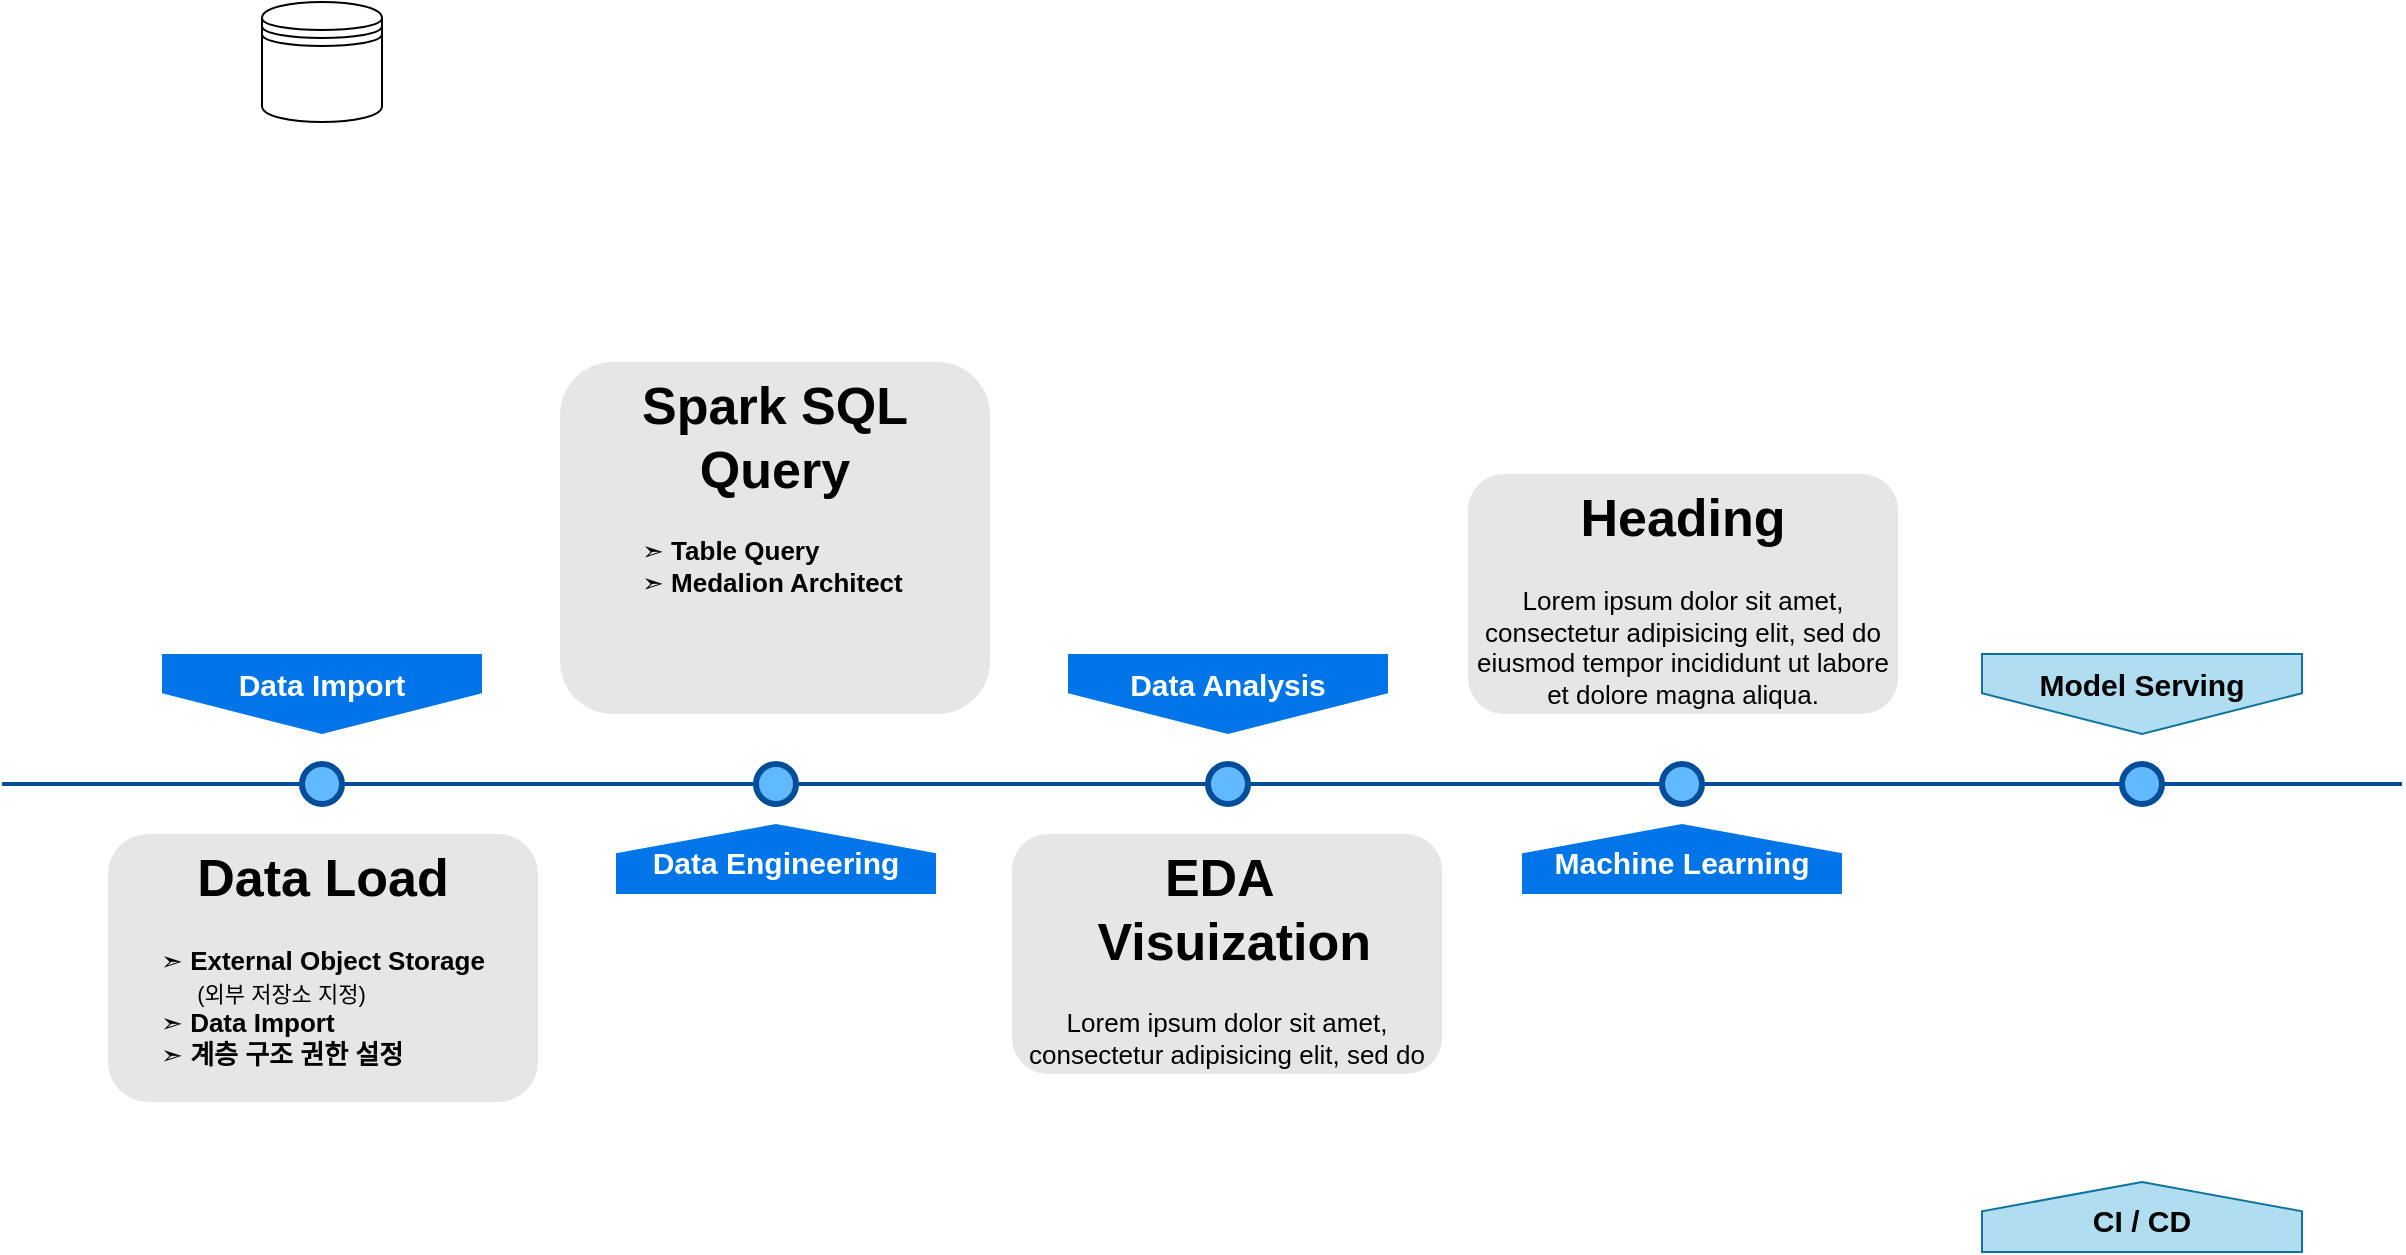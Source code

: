 <mxfile version="22.1.18" type="github">
  <diagram name="Page-1" id="82e54ff1-d628-8f03-85c4-9753963a91cd">
    <mxGraphModel dx="1117" dy="664" grid="1" gridSize="10" guides="1" tooltips="1" connect="1" arrows="1" fold="1" page="1" pageScale="1" pageWidth="1400" pageHeight="850" background="none" math="0" shadow="0">
      <root>
        <mxCell id="0" />
        <mxCell id="1" parent="0" />
        <mxCell id="4ec97bd9e5d20128-1" value="" style="line;strokeWidth=2;html=1;fillColor=none;fontSize=28;fontColor=#004D99;strokeColor=#004D99;" parent="1" vertex="1">
          <mxGeometry x="40" y="596" width="1200" height="10" as="geometry" />
        </mxCell>
        <mxCell id="4ec97bd9e5d20128-5" value="&lt;font style=&quot;vertical-align: inherit;&quot;&gt;&lt;font style=&quot;vertical-align: inherit;&quot;&gt;&lt;b&gt;Data Import&lt;/b&gt;&lt;/font&gt;&lt;/font&gt;" style="shape=offPageConnector;whiteSpace=wrap;html=1;fillColor=#0075E8;fontSize=15;fontColor=#FFFFFF;size=0.509;verticalAlign=top;strokeColor=none;" parent="1" vertex="1">
          <mxGeometry x="120" y="536" width="160" height="40" as="geometry" />
        </mxCell>
        <mxCell id="4ec97bd9e5d20128-6" value="&lt;span&gt;&lt;font style=&quot;vertical-align: inherit;&quot;&gt;&lt;font style=&quot;vertical-align: inherit;&quot;&gt;&lt;b&gt;Data Analysis&lt;/b&gt;&lt;/font&gt;&lt;/font&gt;&lt;/span&gt;" style="shape=offPageConnector;whiteSpace=wrap;html=1;fillColor=#0075E8;fontSize=15;fontColor=#FFFFFF;size=0.509;verticalAlign=top;strokeColor=none;" parent="1" vertex="1">
          <mxGeometry x="573" y="536" width="160" height="40" as="geometry" />
        </mxCell>
        <mxCell id="4ec97bd9e5d20128-7" value="&lt;span&gt;&lt;font style=&quot;vertical-align: inherit;&quot;&gt;&lt;font style=&quot;vertical-align: inherit;&quot;&gt;&lt;b&gt;Data Engineering&lt;/b&gt;&lt;/font&gt;&lt;/font&gt;&lt;/span&gt;" style="shape=offPageConnector;whiteSpace=wrap;html=1;fillColor=#0075E8;fontSize=15;fontColor=#FFFFFF;size=0.418;flipV=1;verticalAlign=bottom;strokeColor=none;spacingBottom=4;" parent="1" vertex="1">
          <mxGeometry x="347" y="621" width="160" height="35" as="geometry" />
        </mxCell>
        <mxCell id="4ec97bd9e5d20128-8" value="&lt;span&gt;&lt;b&gt;Machine Learning&lt;/b&gt;&lt;/span&gt;" style="shape=offPageConnector;whiteSpace=wrap;html=1;fillColor=#0075E8;fontSize=15;fontColor=#FFFFFF;size=0.418;flipV=1;verticalAlign=bottom;strokeColor=none;spacingBottom=4;" parent="1" vertex="1">
          <mxGeometry x="800" y="621" width="160" height="35" as="geometry" />
        </mxCell>
        <mxCell id="4ec97bd9e5d20128-9" value="" style="ellipse;whiteSpace=wrap;html=1;fillColor=#61BAFF;fontSize=28;fontColor=#004D99;strokeWidth=3;strokeColor=#004D99;" parent="1" vertex="1">
          <mxGeometry x="190" y="591" width="20" height="20" as="geometry" />
        </mxCell>
        <mxCell id="4ec97bd9e5d20128-10" value="" style="ellipse;whiteSpace=wrap;html=1;fillColor=#61BAFF;fontSize=28;fontColor=#004D99;strokeWidth=3;strokeColor=#004D99;" parent="1" vertex="1">
          <mxGeometry x="417" y="591" width="20" height="20" as="geometry" />
        </mxCell>
        <mxCell id="4ec97bd9e5d20128-11" value="" style="ellipse;whiteSpace=wrap;html=1;fillColor=#61BAFF;fontSize=28;fontColor=#004D99;strokeWidth=3;strokeColor=#004D99;" parent="1" vertex="1">
          <mxGeometry x="643" y="591" width="20" height="20" as="geometry" />
        </mxCell>
        <mxCell id="4ec97bd9e5d20128-13" value="" style="ellipse;whiteSpace=wrap;html=1;fillColor=#61BAFF;fontSize=28;fontColor=#004D99;strokeWidth=3;strokeColor=#004D99;" parent="1" vertex="1">
          <mxGeometry x="870" y="591" width="20" height="20" as="geometry" />
        </mxCell>
        <mxCell id="4ec97bd9e5d20128-14" value="&lt;h1&gt;Data Load&lt;/h1&gt;&lt;p&gt;&lt;/p&gt;&lt;div style=&quot;text-align: left;&quot;&gt;&lt;span style=&quot;background-color: initial;&quot;&gt;➣ &lt;b&gt;External Object Storage&lt;/b&gt;&lt;/span&gt;&lt;/div&gt;&lt;div style=&quot;text-align: left;&quot;&gt;&lt;span style=&quot;background-color: initial;&quot;&gt;&amp;nbsp; &amp;nbsp; &amp;nbsp;&lt;font style=&quot;font-size: 11px;&quot;&gt;(외부 저장소 지정)&lt;/font&gt;&lt;br&gt;&lt;/span&gt;&lt;span style=&quot;background-color: initial;&quot;&gt;➣ &lt;/span&gt;&lt;span style=&quot;background-color: initial;&quot;&gt;&lt;b&gt;Data Import&lt;br&gt;&lt;/b&gt;&lt;/span&gt;&lt;span style=&quot;background-color: initial;&quot;&gt;➣ &lt;/span&gt;&lt;b style=&quot;background-color: initial;&quot;&gt;계층 구조 권한 설정&lt;/b&gt;&lt;/div&gt;" style="text;html=1;spacing=5;spacingTop=-20;whiteSpace=wrap;overflow=hidden;strokeColor=none;strokeWidth=3;fillColor=#E6E6E6;fontSize=13;fontColor=#000000;align=center;rounded=1;" parent="1" vertex="1">
          <mxGeometry x="93" y="626" width="215" height="134" as="geometry" />
        </mxCell>
        <mxCell id="4ec97bd9e5d20128-16" value="&lt;h1&gt;Spark SQL&lt;br&gt;Query&lt;/h1&gt;&lt;p style=&quot;text-align: left;&quot;&gt;➣ &lt;b&gt;Table Query&lt;br&gt;&lt;/b&gt;➣ &lt;b&gt;Medalion Architect&lt;br&gt;&lt;br&gt;&lt;/b&gt;&lt;/p&gt;" style="text;html=1;spacing=5;spacingTop=-20;whiteSpace=wrap;overflow=hidden;strokeColor=none;strokeWidth=3;fillColor=#E6E6E6;fontSize=13;fontColor=#000000;align=center;rounded=1;" parent="1" vertex="1">
          <mxGeometry x="319" y="390" width="215" height="176" as="geometry" />
        </mxCell>
        <mxCell id="4ec97bd9e5d20128-17" value="&lt;h1&gt;EDA&amp;nbsp;&lt;br&gt;&amp;nbsp;Visuization&lt;/h1&gt;&lt;p&gt;Lorem ipsum dolor sit amet, consectetur adipisicing elit, sed do eiusmod tempor incididunt ut labore et dolore magna aliqua.&lt;/p&gt;" style="text;html=1;spacing=5;spacingTop=-20;whiteSpace=wrap;overflow=hidden;strokeColor=none;strokeWidth=3;fillColor=#E6E6E6;fontSize=13;fontColor=#000000;align=center;rounded=1;" parent="1" vertex="1">
          <mxGeometry x="545" y="626" width="215" height="120" as="geometry" />
        </mxCell>
        <mxCell id="4ec97bd9e5d20128-18" value="&lt;h1&gt;Heading&lt;/h1&gt;&lt;p&gt;Lorem ipsum dolor sit amet, consectetur adipisicing elit, sed do eiusmod tempor incididunt ut labore et dolore magna aliqua.&lt;/p&gt;" style="text;html=1;spacing=5;spacingTop=-20;whiteSpace=wrap;overflow=hidden;strokeColor=none;strokeWidth=3;fillColor=#E6E6E6;fontSize=13;fontColor=#000000;align=center;rounded=1;" parent="1" vertex="1">
          <mxGeometry x="773" y="446" width="215" height="120" as="geometry" />
        </mxCell>
        <mxCell id="c1E7uE13_jU8Bk5PiuLJ-1" value="" style="ellipse;whiteSpace=wrap;html=1;fillColor=#61BAFF;fontSize=28;fontColor=#004D99;strokeWidth=3;strokeColor=#004D99;" vertex="1" parent="1">
          <mxGeometry x="1100" y="591" width="20" height="20" as="geometry" />
        </mxCell>
        <mxCell id="c1E7uE13_jU8Bk5PiuLJ-2" value="&lt;span&gt;&lt;font style=&quot;vertical-align: inherit;&quot;&gt;&lt;font style=&quot;vertical-align: inherit;&quot;&gt;&lt;b&gt;Model Serving&lt;/b&gt;&lt;/font&gt;&lt;/font&gt;&lt;/span&gt;" style="shape=offPageConnector;whiteSpace=wrap;html=1;fillColor=#b1ddf0;fontSize=15;size=0.509;verticalAlign=top;strokeColor=#10739e;" vertex="1" parent="1">
          <mxGeometry x="1030" y="536" width="160" height="40" as="geometry" />
        </mxCell>
        <mxCell id="c1E7uE13_jU8Bk5PiuLJ-3" value="&lt;span&gt;&lt;b&gt;CI / CD&lt;/b&gt;&lt;/span&gt;" style="shape=offPageConnector;whiteSpace=wrap;html=1;fillColor=#b1ddf0;fontSize=15;size=0.418;flipV=1;verticalAlign=bottom;strokeColor=#10739e;spacingBottom=4;" vertex="1" parent="1">
          <mxGeometry x="1030" y="800" width="160" height="35" as="geometry" />
        </mxCell>
        <mxCell id="c1E7uE13_jU8Bk5PiuLJ-4" value="" style="shape=datastore;whiteSpace=wrap;html=1;" vertex="1" parent="1">
          <mxGeometry x="170" y="210" width="60" height="60" as="geometry" />
        </mxCell>
      </root>
    </mxGraphModel>
  </diagram>
</mxfile>
